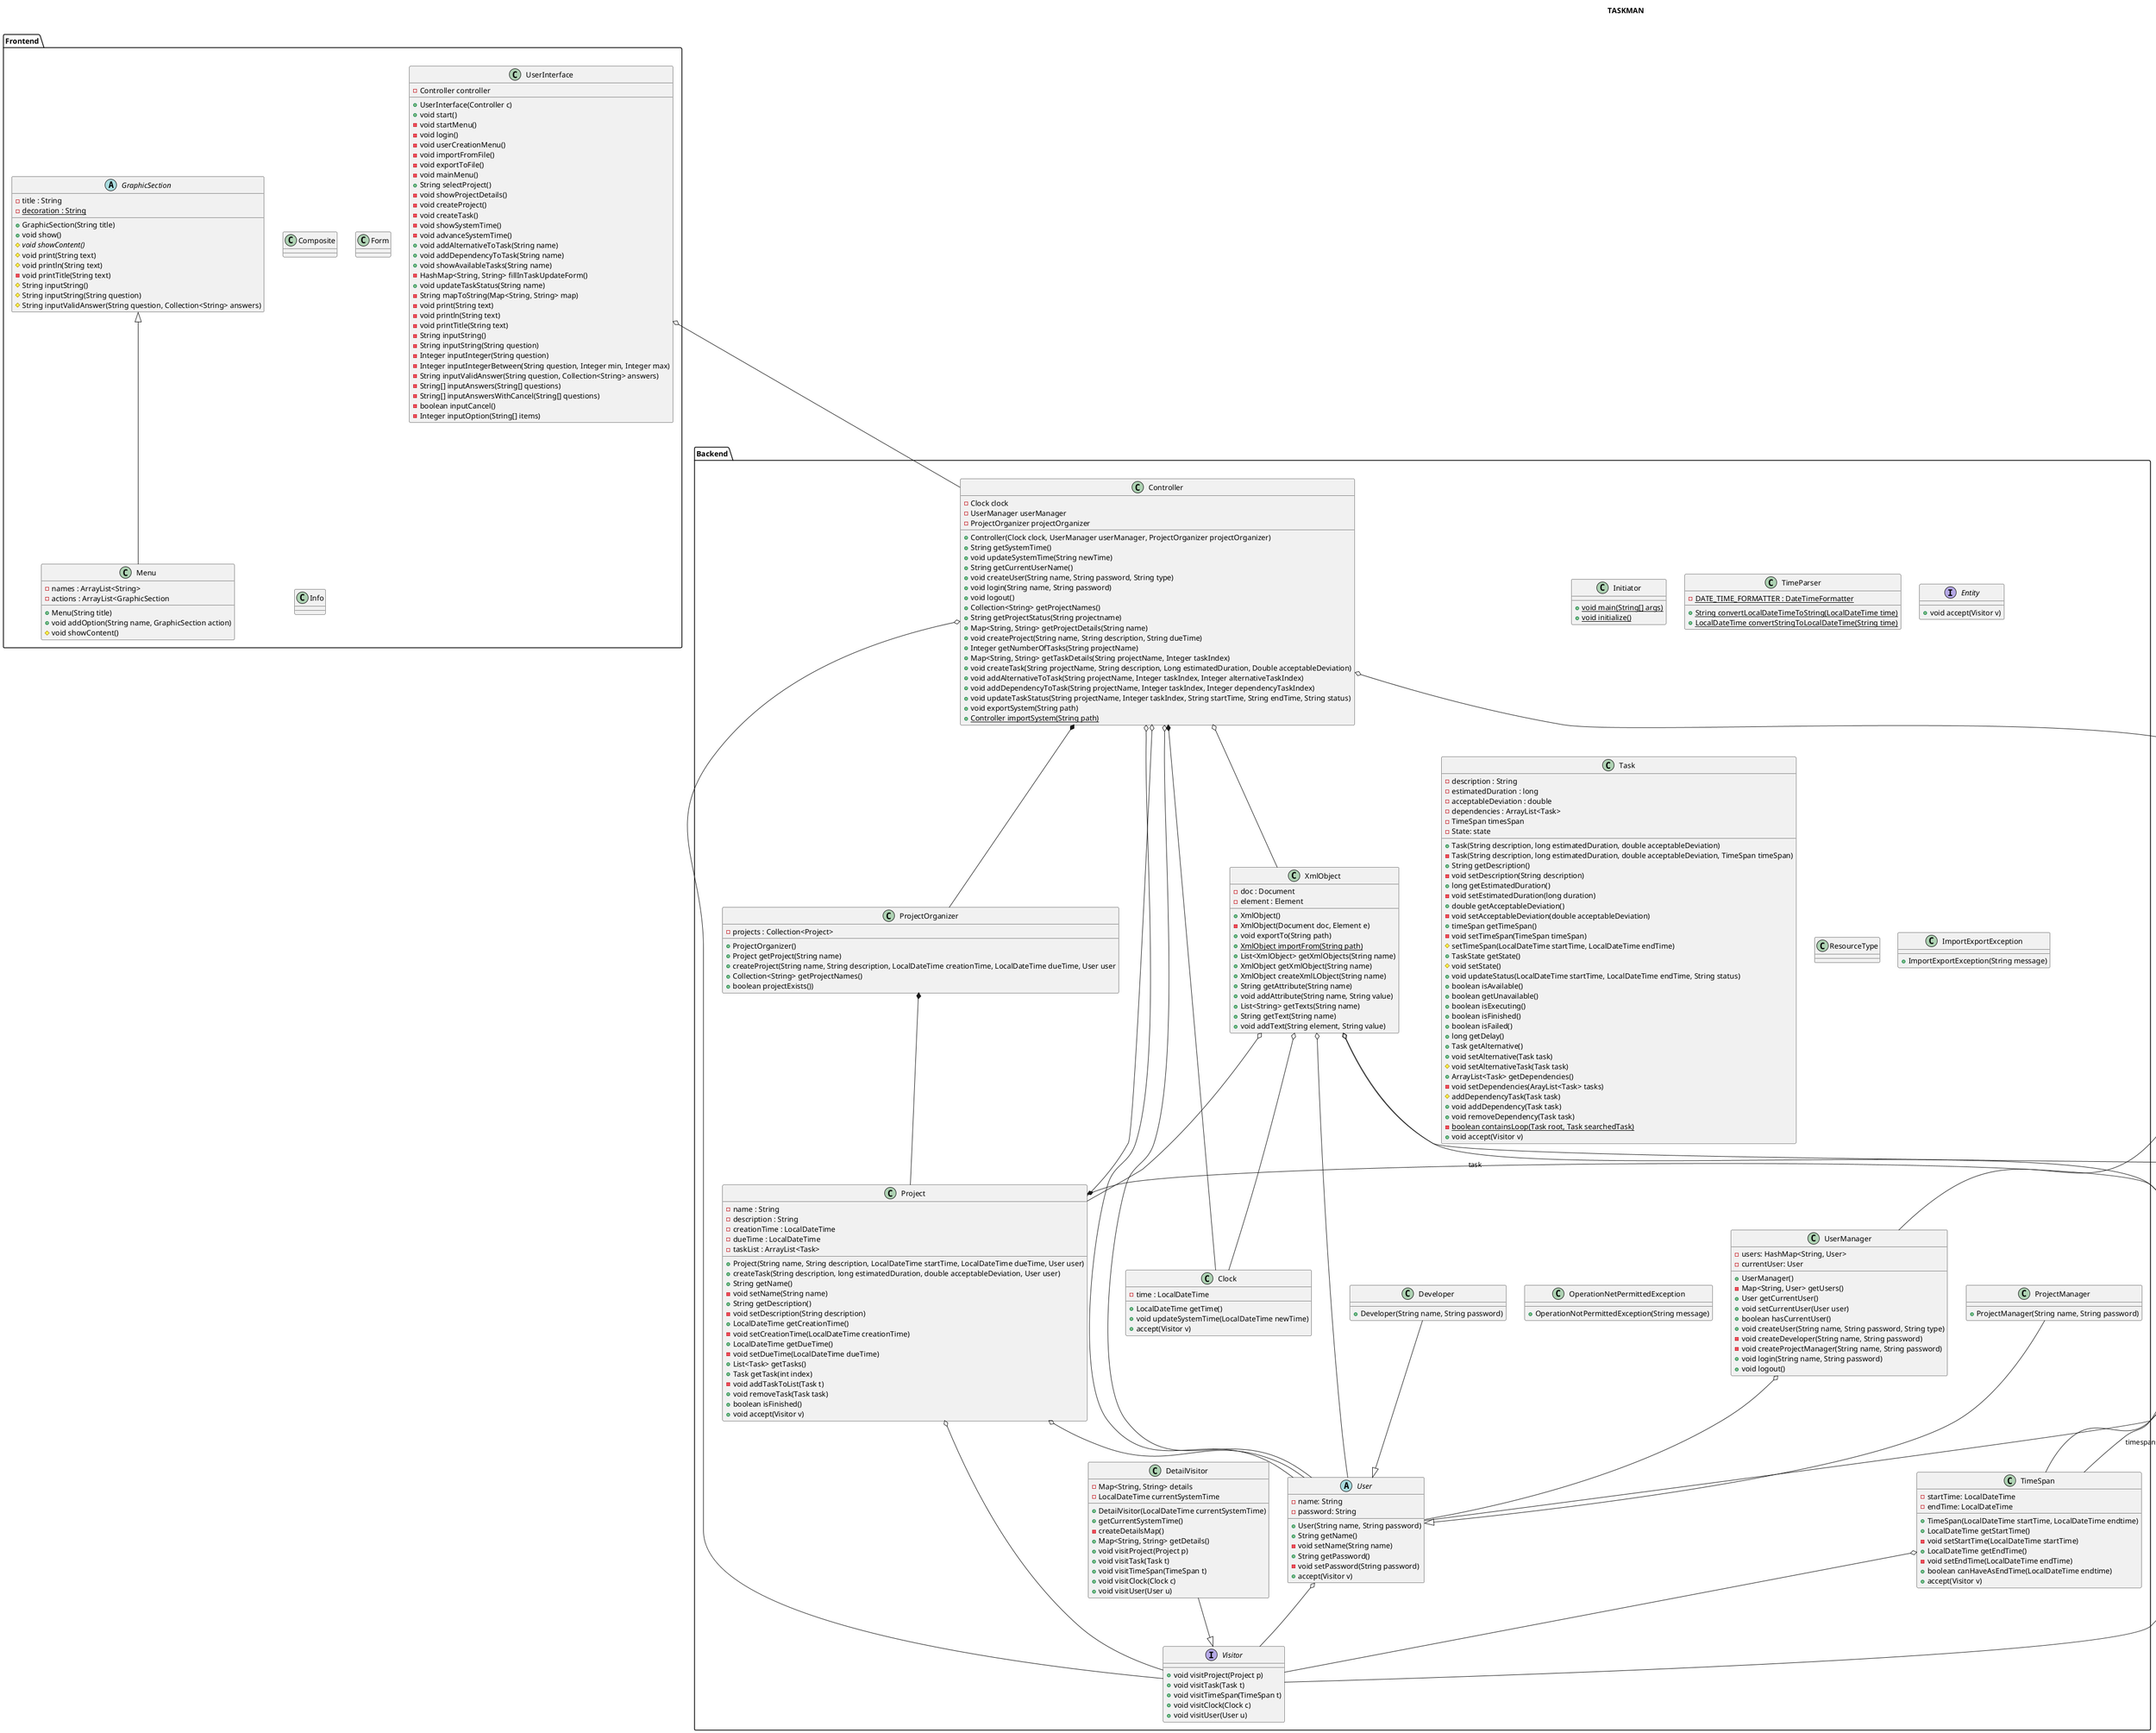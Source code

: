 @startuml

title TASKMAN\n
  


  package Frontend {
    class Composite {

    }
  }

  package Frontend {
    class Form {

    }
  }

  package Frontend {
    abstract class GraphicSection {
        - title : String
        {static} - decoration : String
        
        + GraphicSection(String title)
        + void show()
        {abstract} # void showContent()
        # void print(String text)
        # void println(String text)
        - void printTitle(String text)
        # String inputString()
        # String inputString(String question)
        # String inputValidAnswer(String question, Collection<String> answers)
    }
  }

  package Frontend {
    class Info {

    }
  }

  package Frontend {
    class Menu {
        - names : ArrayList<String>
        - actions : ArrayList<GraphicSection

        + Menu(String title)
        + void addOption(String name, GraphicSection action)
        # void showContent()
    }
  }

  package Frontend {
    class UserInterface {
        - Controller controller

        + UserInterface(Controller c)
        + void start()
        - void startMenu()
        - void login()
        - void userCreationMenu()
        - void importFromFile()
        - void exportToFile()
        - void mainMenu()
        + String selectProject()
        - void showProjectDetails()
        - void createProject()
        - void createTask()
        - void showSystemTime()
        - void advanceSystemTime()
        + void addAlternativeToTask(String name)
        + void addDependencyToTask(String name)
        + void showAvailableTasks(String name)
        - HashMap<String, String> fillInTaskUpdateForm()
        + void updateTaskStatus(String name)
        - String mapToString(Map<String, String> map)
        - void print(String text)
        - void println(String text)
        - void printTitle(String text)
        - String inputString()
        - String inputString(String question)
        - Integer inputInteger(String question)
        - Integer inputIntegerBetween(String question, Integer min, Integer max)
        - String inputValidAnswer(String question, Collection<String> answers)
        - String[] inputAnswers(String[] questions)
        - String[] inputAnswersWithCancel(String[] questions)
        - boolean inputCancel()
        - Integer inputOption(String[] items)
    }
  }
  


  package Backend {
    class Initiator {
        {static} + void main(String[] args)
        {static} + void initialize()        
    }
  }


  package Backend {
    class Controller {
        - Clock clock
        - UserManager userManager
        - ProjectOrganizer projectOrganizer

        + Controller(Clock clock, UserManager userManager, ProjectOrganizer projectOrganizer)
        + String getSystemTime()
        + void updateSystemTime(String newTime)
        + String getCurrentUserName()
        + void createUser(String name, String password, String type)
        + void login(String name, String password)
        + void logout()
        + Collection<String> getProjectNames()
        + String getProjectStatus(String projectname)
        + Map<String, String> getProjectDetails(String name)
        + void createProject(String name, String description, String dueTime)
        + Integer getNumberOfTasks(String projectName)
        + Map<String, String> getTaskDetails(String projectName, Integer taskIndex)
        + void createTask(String projectName, String description, Long estimatedDuration, Double acceptableDeviation)
        + void addAlternativeToTask(String projectName, Integer taskIndex, Integer alternativeTaskIndex)
        + void addDependencyToTask(String projectName, Integer taskIndex, Integer dependencyTaskIndex)
        + void updateTaskStatus(String projectName, Integer taskIndex, String startTime, String endTime, String status)
        + void exportSystem(String path)
        {static} + Controller importSystem(String path)
    }
  }


  package Backend {
    class Clock {
        - time : LocalDateTime

        + LocalDateTime getTime()
        + void updateSystemTime(LocalDateTime newTime)
        + accept(Visitor v)
    }
  }


  package Backend {
    class TimeParser {
        {static} - DATE_TIME_FORMATTER : DateTimeFormatter

        {static} + String convertLocalDateTimeToString(LocalDateTime time)
        {static} + LocalDateTime convertStringToLocalDateTime(String time)       
    }
  }


  package Backend {
    interface Entity {
        + void accept(Visitor v)
    }
  }


  package Backend {
    interface Visitor {
        + void visitProject(Project p)
        + void visitTask(Task t)
        + void visitTimeSpan(TimeSpan t)
        + void visitClock(Clock c)
        + void visitUser(User u)
    }
  }
  
  package Backend {
    class DetailVisitor {
        - Map<String, String> details
        - LocalDateTime currentSystemTime
        + DetailVisitor(LocalDateTime currentSystemTime)
        + getCurrentSystemTime()
        - createDetailsMap()
        + Map<String, String> getDetails()
        + void visitProject(Project p)
        + void visitTask(Task t)
        + void visitTimeSpan(TimeSpan t)
        + void visitClock(Clock c)
        + void visitUser(User u)
    }
  }

  package Backend {
    class Project {
        - name : String
        - description : String
        - creationTime : LocalDateTime
        - dueTime : LocalDateTime
        - taskList : ArrayList<Task>

        + Project(String name, String description, LocalDateTime startTime, LocalDateTime dueTime, User user)
        + createTask(String description, long estimatedDuration, double acceptableDeviation, User user)
        + String getName()
        - void setName(String name)
        + String getDescription()
        - void setDescription(String description)
        + LocalDateTime getCreationTime()
        - void setCreationTime(LocalDateTime creationTime)
        + LocalDateTime getDueTime()
        - void setDueTime(LocalDateTime dueTime)
        + List<Task> getTasks()
        + Task getTask(int index)
        - void addTaskToList(Task t)
        + void removeTask(Task task)
        + boolean isFinished()
        + void accept(Visitor v)
    }
  }


  package Backend {
    class ProjectOrganizer {
        - projects : Collection<Project>

        + ProjectOrganizer()
        + Project getProject(String name)
        + createProject(String name, String description, LocalDateTime creationTime, LocalDateTime dueTime, User user
        + Collection<String> getProjectNames()
        + boolean projectExists())
    }
  }
  

  

  package Backend {
    class Task {
        - description : String
        - estimatedDuration : long
        - acceptableDeviation : double
        - dependencies : ArrayList<Task>
        - TimeSpan timesSpan
        - State: state

        + Task(String description, long estimatedDuration, double acceptableDeviation)
        - Task(String description, long estimatedDuration, double acceptableDeviation, TimeSpan timeSpan)
        + String getDescription()
        - void setDescription(String description)
        + long getEstimatedDuration()
        - void setEstimatedDuration(long duration)
        + double getAcceptableDeviation()
        - void setAcceptableDeviation(double acceptableDeviation)
        + timeSpan getTimeSpan()
        - void setTimeSpan(TimeSpan timeSpan)
        # setTimeSpan(LocalDateTime startTime, LocalDateTime endTime)
        + TaskState getState()
        # void setState()
        + void updateStatus(LocalDateTime startTime, LocalDateTime endTime, String status)
        + boolean isAvailable()
        + boolean getUnavailable()
        + boolean isExecuting()
        + boolean isFinished()
        + boolean isFailed()
        + long getDelay()
        + Task getAlternative()
        + void setAlternative(Task task)
        # void setAlternativeTask(Task task)
        + ArrayList<Task> getDependencies()
        - void setDependencies(ArayList<Task> tasks)
        # addDependencyTask(Task task)
        + void addDependency(Task task)
        + void removeDependency(Task task)
        {static} - boolean containsLoop(Task root, Task searchedTask)
        + void accept(Visitor v)
    }
  }

  package taskman {
    package taskman.Backend {
      package taskman.Backend.Task {
        abstract class TaskState {
            + boolean isAvailable(Task task)
            + boolean isUnavailable(Task task)
            + boolean isExecuting(Task task)
            + boolean isFinished(Task task)
            + boolean isFailed(Task task)
            + long getDelay(Task task)
            + boolean updateStatus(Task task, LocalDateTime startTime, LocalDateTime endTime, String taskStatus)
            + void setAlternative(Task task, Task alternative)
            + void addDependency(Task task, Task dependency)
        }
      }
    }
  }
  

  package taskman {
    package taskman.Backend {
      package taskman.Backend.Task {
        class TaskStateExecuting {
            + TaskStateExecuting()
            + boolean isExecuting()
            + void updateStatus(Task task, LocalDateTime startTime, LocalDateTime endTime)
        }
      }
    }
  }
  

  package taskman {
    package taskman.Backend {
      package taskman.Backend.Task {
        class TaskStateFailed {
            + TaskStateFailed()
            + boolean isFailed()
            + void setAlternative(Task task, Task alternative)
        }
      }
    }
  }
  

  package taskman {
    package taskman.Backend {
      package taskman.Backend.Task {
        class TaskStateFinished {
            + TaskStateFinished()
            + boolean isFinished()
            + long getDelay(Task task)
        }
      }
    }
  }
  
  package taskman {
    package taskman.Backend {
      package taskman.Backend.Task {
        class TaskStateInactive {
            + TaskStateInactive()
            + boolean isAvailable(Task task)
            + boolean isUnavailable(Task task)
            + void addDependency(Task task, Task dependency)
        }
      }
    }
  }
  

  package Backend {
    class TimeSpan {
        - startTime: LocalDateTime
        - endTime: LocalDateTime

        + TimeSpan(LocalDateTime startTime, LocalDateTime endtime)
        + LocalDateTime getStartTime()
        - void setStartTime(LocalDateTime startTime)
        + LocalDateTime getEndTime()
        - void setEndTime(LocalDateTime endTime)
        + boolean canHaveAsEndTime(LocalDateTime endtime)
        + accept(Visitor v)
    }
  }  


  package Backend {
     class ResourceType {
     }
  }


  package Backend {
     class UserManager {
        - users: HashMap<String, User>
        - currentUser: User

        + UserManager()
        - Map<String, User> getUsers()
        + User getCurrentUser()
        + void setCurrentUser(User user)
        + boolean hasCurrentUser()
        + void createUser(String name, String password, String type)
        - void createDeveloper(String name, String password)
        - void createProjectManager(String name, String password)
        + void login(String name, String password)
        + void logout()
     }
  }


  package Backend {
     abstract class User {
        - name: String
        - password: String

        + User(String name, String password)
        + String getName()
        - void setName(String name)
        + String getPassword()
        - void setPassword(String password)
        + accept(Visitor v)
     }
  }


  package Backend {
     class ProjectManager {
         + ProjectManager(String name, String password)
     }
  }


  package Backend {
     class Developer {
          + Developer(String name, String password)
     }
  }
  

  package Backend {
    class ImportExportException {
        + ImportExportException(String message)
    }
  }


  package Backend {
    class OperationNetPermittedException {
        + OperationNotPermittedException(String message)
    }
  }  
   

  package Backend {
    class XmlObject {
        - doc : Document
        - element : Element

        + XmlObject()
        - XmlObject(Document doc, Element e)
        + void exportTo(String path)
        {static} + XmlObject importFrom(String path)
        + List<XmlObject> getXmlObjects(String name)
        + XmlObject getXmlObject(String name)
        + XmlObject createXmlLObject(String name)
        + String getAttribute(String name)
        + void addAttribute(String name, String value)        
        + List<String> getTexts(String name)
        + String getText(String name)
        + void addText(String element, String value)
    }
  }
  


  GraphicSection <|-- Menu
  UserInterface o-- Controller

  Task *-- TimeSpan

  Controller *-- Clock 
  Controller *-- ProjectOrganizer
  Controller o-- Project
  Controller o-- Task
  Controller o-- XmlObject
  Controller o-- User
  ProjectOrganizer *-- Project
  Project *-- Task: task
  Task *-- Task : alternative
  Task *-- Task: dependencies
  Task *-- TimeSpan: timespans
  Task *-- TaskState
  TaskStateInactive --|> TaskState
  TaskStateExecuting --|> TaskState
  TaskStateFailed --|> TaskState
  TaskStateFinished --|> TaskState
  XmlObject o-- Project
  XmlObject o-- Task
  XmlObject o-- User
  XmlObject o-- Clock
  XmlObject o-- XmlException
  controller o-- UserManager
  UserManager o-- User
  Developer --|> User
  ProjectManager --|> User
  Task o-- User
  Project o-- User
  Controller o-- User
  Project o-- Visitor
  Task o-- Visitor
  TimeSpan o-- Visitor
  User o-- Visitor
  Controller o-- Visitor
  DetailVisitor --|> Visitor


@enduml
